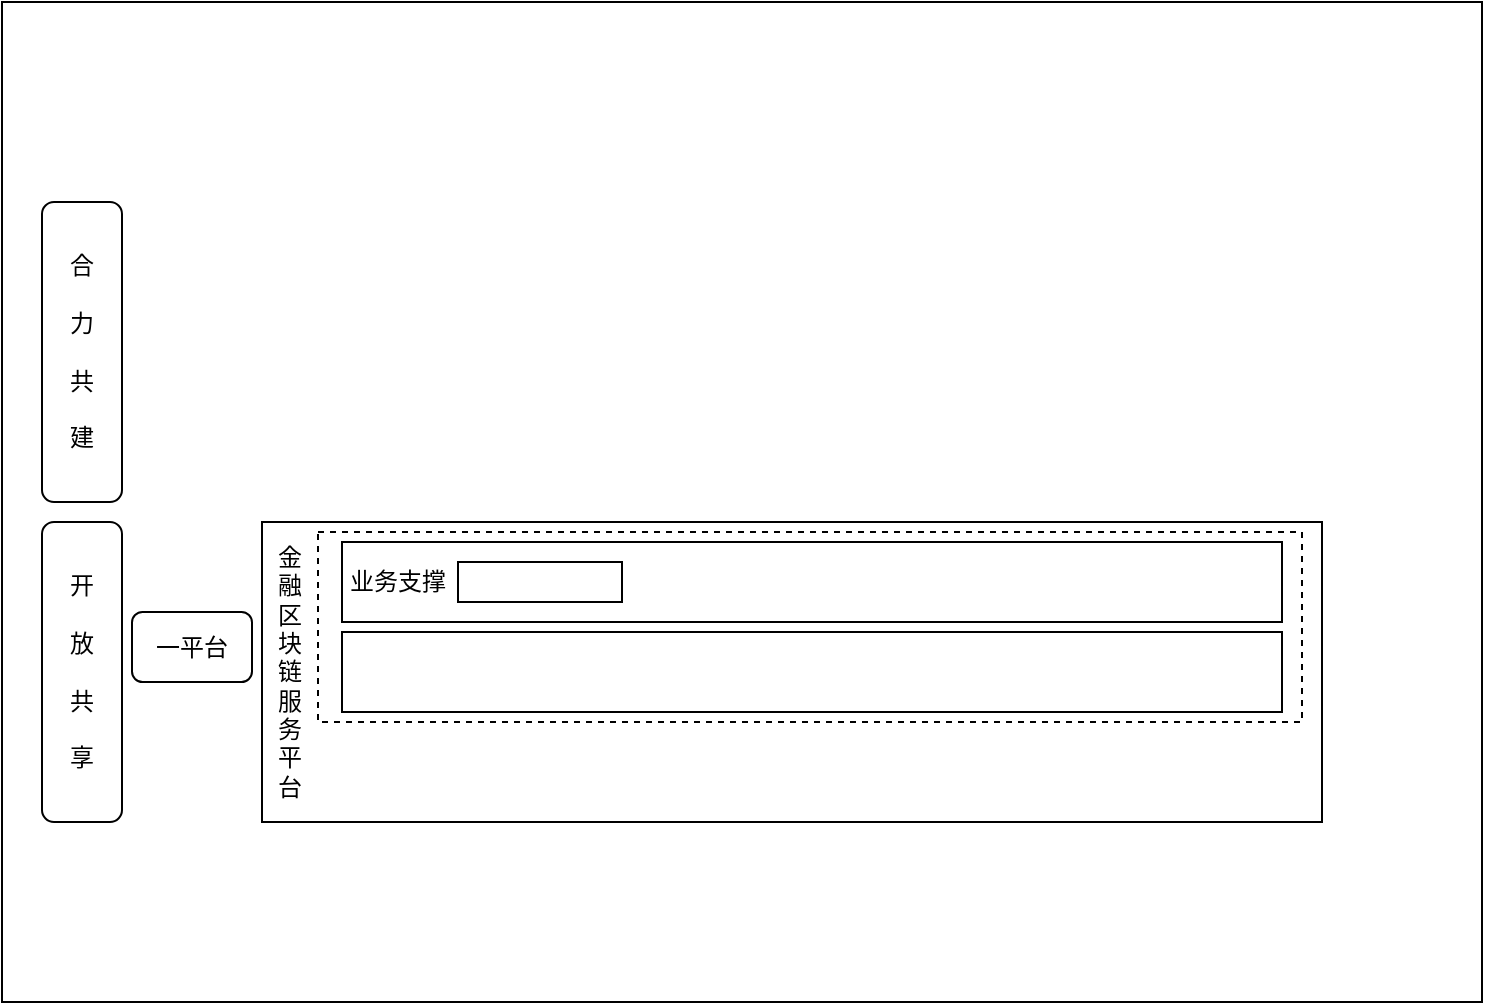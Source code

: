 <mxfile version="24.7.6">
  <diagram name="第 1 页" id="HVEd149PK0xNTbG2jpzg">
    <mxGraphModel dx="954" dy="496" grid="1" gridSize="10" guides="1" tooltips="1" connect="1" arrows="1" fold="1" page="1" pageScale="1" pageWidth="827" pageHeight="1169" math="0" shadow="0">
      <root>
        <mxCell id="0" />
        <mxCell id="1" parent="0" />
        <mxCell id="_ynqaItv0I7GKupnkFLt-1" value="" style="rounded=0;whiteSpace=wrap;html=1;" parent="1" vertex="1">
          <mxGeometry x="30" y="20" width="740" height="500" as="geometry" />
        </mxCell>
        <mxCell id="_ynqaItv0I7GKupnkFLt-2" value="开&lt;div&gt;&lt;br&gt;&lt;/div&gt;&lt;div&gt;放&lt;div&gt;&lt;br&gt;&lt;/div&gt;&lt;div&gt;共&lt;/div&gt;&lt;div&gt;&lt;br&gt;&lt;/div&gt;&lt;div&gt;享&lt;/div&gt;&lt;/div&gt;" style="rounded=1;whiteSpace=wrap;html=1;" parent="1" vertex="1">
          <mxGeometry x="50" y="280" width="40" height="150" as="geometry" />
        </mxCell>
        <mxCell id="_ynqaItv0I7GKupnkFLt-3" value="合&lt;div&gt;&lt;br&gt;&lt;/div&gt;&lt;div&gt;力&lt;div&gt;&lt;br&gt;&lt;/div&gt;&lt;div&gt;共&lt;/div&gt;&lt;div&gt;&lt;br&gt;&lt;/div&gt;&lt;div&gt;建&lt;/div&gt;&lt;/div&gt;" style="rounded=1;whiteSpace=wrap;html=1;" parent="1" vertex="1">
          <mxGeometry x="50" y="120" width="40" height="150" as="geometry" />
        </mxCell>
        <mxCell id="_ynqaItv0I7GKupnkFLt-4" value="" style="rounded=0;whiteSpace=wrap;html=1;" parent="1" vertex="1">
          <mxGeometry x="160" y="280" width="530" height="150" as="geometry" />
        </mxCell>
        <mxCell id="_ynqaItv0I7GKupnkFLt-5" value="一平台" style="rounded=1;whiteSpace=wrap;html=1;" parent="1" vertex="1">
          <mxGeometry x="95" y="325" width="60" height="35" as="geometry" />
        </mxCell>
        <mxCell id="_ynqaItv0I7GKupnkFLt-6" value="金&lt;div&gt;融&lt;/div&gt;&lt;div&gt;区&lt;/div&gt;&lt;div&gt;块&lt;/div&gt;&lt;div&gt;链&lt;/div&gt;&lt;div&gt;服&lt;/div&gt;&lt;div&gt;务&lt;/div&gt;&lt;div&gt;平&lt;/div&gt;&lt;div&gt;台&lt;/div&gt;" style="text;html=1;align=center;verticalAlign=middle;whiteSpace=wrap;rounded=0;" parent="1" vertex="1">
          <mxGeometry x="160" y="285" width="28" height="140" as="geometry" />
        </mxCell>
        <mxCell id="_ynqaItv0I7GKupnkFLt-7" value="" style="rounded=0;whiteSpace=wrap;html=1;dashed=1;" parent="1" vertex="1">
          <mxGeometry x="188" y="285" width="492" height="95" as="geometry" />
        </mxCell>
        <mxCell id="_ynqaItv0I7GKupnkFLt-8" value="" style="rounded=0;whiteSpace=wrap;html=1;" parent="1" vertex="1">
          <mxGeometry x="200" y="290" width="470" height="40" as="geometry" />
        </mxCell>
        <mxCell id="_ynqaItv0I7GKupnkFLt-9" value="" style="rounded=0;whiteSpace=wrap;html=1;" parent="1" vertex="1">
          <mxGeometry x="200" y="335" width="470" height="40" as="geometry" />
        </mxCell>
        <mxCell id="_ynqaItv0I7GKupnkFLt-10" value="" style="rounded=0;whiteSpace=wrap;html=1;" parent="1" vertex="1">
          <mxGeometry x="258" y="300" width="82" height="20" as="geometry" />
        </mxCell>
        <mxCell id="_ynqaItv0I7GKupnkFLt-11" value="业务支撑" style="text;html=1;align=center;verticalAlign=middle;whiteSpace=wrap;rounded=0;" parent="1" vertex="1">
          <mxGeometry x="198" y="295" width="60" height="30" as="geometry" />
        </mxCell>
      </root>
    </mxGraphModel>
  </diagram>
</mxfile>
